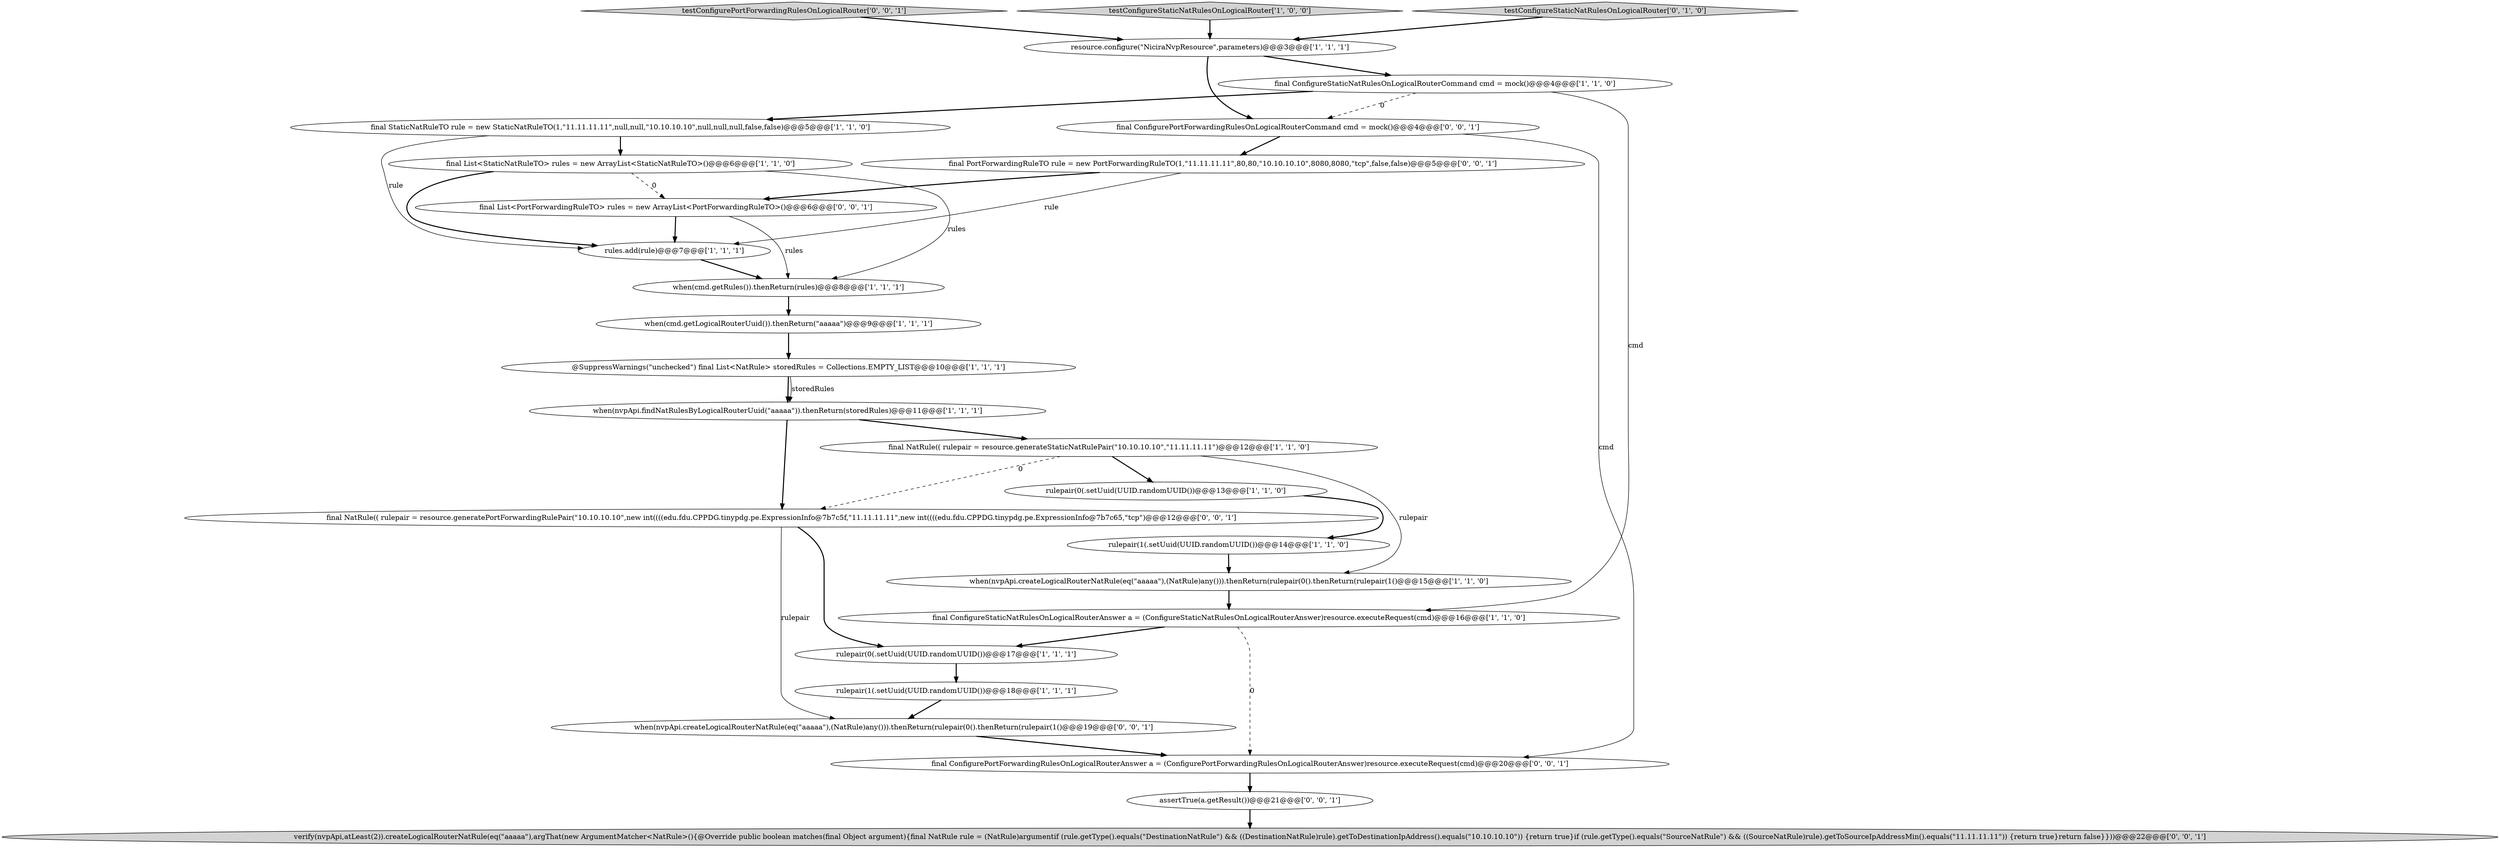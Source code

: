 digraph {
12 [style = filled, label = "when(cmd.getLogicalRouterUuid()).thenReturn(\"aaaaa\")@@@9@@@['1', '1', '1']", fillcolor = white, shape = ellipse image = "AAA0AAABBB1BBB"];
20 [style = filled, label = "final ConfigurePortForwardingRulesOnLogicalRouterCommand cmd = mock()@@@4@@@['0', '0', '1']", fillcolor = white, shape = ellipse image = "AAA0AAABBB3BBB"];
24 [style = filled, label = "testConfigurePortForwardingRulesOnLogicalRouter['0', '0', '1']", fillcolor = lightgray, shape = diamond image = "AAA0AAABBB3BBB"];
14 [style = filled, label = "when(nvpApi.createLogicalRouterNatRule(eq(\"aaaaa\"),(NatRule)any())).thenReturn(rulepair(0().thenReturn(rulepair(1()@@@15@@@['1', '1', '0']", fillcolor = white, shape = ellipse image = "AAA0AAABBB1BBB"];
1 [style = filled, label = "when(cmd.getRules()).thenReturn(rules)@@@8@@@['1', '1', '1']", fillcolor = white, shape = ellipse image = "AAA0AAABBB1BBB"];
0 [style = filled, label = "final StaticNatRuleTO rule = new StaticNatRuleTO(1,\"11.11.11.11\",null,null,\"10.10.10.10\",null,null,null,false,false)@@@5@@@['1', '1', '0']", fillcolor = white, shape = ellipse image = "AAA0AAABBB1BBB"];
13 [style = filled, label = "final List<StaticNatRuleTO> rules = new ArrayList<StaticNatRuleTO>()@@@6@@@['1', '1', '0']", fillcolor = white, shape = ellipse image = "AAA0AAABBB1BBB"];
16 [style = filled, label = "final ConfigureStaticNatRulesOnLogicalRouterCommand cmd = mock()@@@4@@@['1', '1', '0']", fillcolor = white, shape = ellipse image = "AAA0AAABBB1BBB"];
22 [style = filled, label = "final PortForwardingRuleTO rule = new PortForwardingRuleTO(1,\"11.11.11.11\",80,80,\"10.10.10.10\",8080,8080,\"tcp\",false,false)@@@5@@@['0', '0', '1']", fillcolor = white, shape = ellipse image = "AAA0AAABBB3BBB"];
10 [style = filled, label = "final ConfigureStaticNatRulesOnLogicalRouterAnswer a = (ConfigureStaticNatRulesOnLogicalRouterAnswer)resource.executeRequest(cmd)@@@16@@@['1', '1', '0']", fillcolor = white, shape = ellipse image = "AAA0AAABBB1BBB"];
2 [style = filled, label = "resource.configure(\"NiciraNvpResource\",parameters)@@@3@@@['1', '1', '1']", fillcolor = white, shape = ellipse image = "AAA0AAABBB1BBB"];
15 [style = filled, label = "testConfigureStaticNatRulesOnLogicalRouter['1', '0', '0']", fillcolor = lightgray, shape = diamond image = "AAA0AAABBB1BBB"];
11 [style = filled, label = "rulepair(0(.setUuid(UUID.randomUUID())@@@17@@@['1', '1', '1']", fillcolor = white, shape = ellipse image = "AAA0AAABBB1BBB"];
18 [style = filled, label = "final List<PortForwardingRuleTO> rules = new ArrayList<PortForwardingRuleTO>()@@@6@@@['0', '0', '1']", fillcolor = white, shape = ellipse image = "AAA0AAABBB3BBB"];
25 [style = filled, label = "verify(nvpApi,atLeast(2)).createLogicalRouterNatRule(eq(\"aaaaa\"),argThat(new ArgumentMatcher<NatRule>(){@Override public boolean matches(final Object argument){final NatRule rule = (NatRule)argumentif (rule.getType().equals(\"DestinationNatRule\") && ((DestinationNatRule)rule).getToDestinationIpAddress().equals(\"10.10.10.10\")) {return true}if (rule.getType().equals(\"SourceNatRule\") && ((SourceNatRule)rule).getToSourceIpAddressMin().equals(\"11.11.11.11\")) {return true}return false}}))@@@22@@@['0', '0', '1']", fillcolor = lightgray, shape = ellipse image = "AAA0AAABBB3BBB"];
7 [style = filled, label = "rulepair(1(.setUuid(UUID.randomUUID())@@@18@@@['1', '1', '1']", fillcolor = white, shape = ellipse image = "AAA0AAABBB1BBB"];
8 [style = filled, label = "rulepair(1(.setUuid(UUID.randomUUID())@@@14@@@['1', '1', '0']", fillcolor = white, shape = ellipse image = "AAA0AAABBB1BBB"];
5 [style = filled, label = "@SuppressWarnings(\"unchecked\") final List<NatRule> storedRules = Collections.EMPTY_LIST@@@10@@@['1', '1', '1']", fillcolor = white, shape = ellipse image = "AAA0AAABBB1BBB"];
4 [style = filled, label = "final NatRule(( rulepair = resource.generateStaticNatRulePair(\"10.10.10.10\",\"11.11.11.11\")@@@12@@@['1', '1', '0']", fillcolor = white, shape = ellipse image = "AAA0AAABBB1BBB"];
9 [style = filled, label = "rules.add(rule)@@@7@@@['1', '1', '1']", fillcolor = white, shape = ellipse image = "AAA0AAABBB1BBB"];
17 [style = filled, label = "testConfigureStaticNatRulesOnLogicalRouter['0', '1', '0']", fillcolor = lightgray, shape = diamond image = "AAA0AAABBB2BBB"];
21 [style = filled, label = "final NatRule(( rulepair = resource.generatePortForwardingRulePair(\"10.10.10.10\",new int((((edu.fdu.CPPDG.tinypdg.pe.ExpressionInfo@7b7c5f,\"11.11.11.11\",new int((((edu.fdu.CPPDG.tinypdg.pe.ExpressionInfo@7b7c65,\"tcp\")@@@12@@@['0', '0', '1']", fillcolor = white, shape = ellipse image = "AAA0AAABBB3BBB"];
3 [style = filled, label = "rulepair(0(.setUuid(UUID.randomUUID())@@@13@@@['1', '1', '0']", fillcolor = white, shape = ellipse image = "AAA0AAABBB1BBB"];
23 [style = filled, label = "final ConfigurePortForwardingRulesOnLogicalRouterAnswer a = (ConfigurePortForwardingRulesOnLogicalRouterAnswer)resource.executeRequest(cmd)@@@20@@@['0', '0', '1']", fillcolor = white, shape = ellipse image = "AAA0AAABBB3BBB"];
6 [style = filled, label = "when(nvpApi.findNatRulesByLogicalRouterUuid(\"aaaaa\")).thenReturn(storedRules)@@@11@@@['1', '1', '1']", fillcolor = white, shape = ellipse image = "AAA0AAABBB1BBB"];
19 [style = filled, label = "when(nvpApi.createLogicalRouterNatRule(eq(\"aaaaa\"),(NatRule)any())).thenReturn(rulepair(0().thenReturn(rulepair(1()@@@19@@@['0', '0', '1']", fillcolor = white, shape = ellipse image = "AAA0AAABBB3BBB"];
26 [style = filled, label = "assertTrue(a.getResult())@@@21@@@['0', '0', '1']", fillcolor = white, shape = ellipse image = "AAA0AAABBB3BBB"];
21->11 [style = bold, label=""];
16->20 [style = dashed, label="0"];
22->9 [style = solid, label="rule"];
8->14 [style = bold, label=""];
13->18 [style = dashed, label="0"];
6->4 [style = bold, label=""];
4->21 [style = dashed, label="0"];
24->2 [style = bold, label=""];
13->1 [style = solid, label="rules"];
1->12 [style = bold, label=""];
21->19 [style = solid, label="rulepair"];
20->22 [style = bold, label=""];
16->0 [style = bold, label=""];
10->11 [style = bold, label=""];
19->23 [style = bold, label=""];
0->13 [style = bold, label=""];
15->2 [style = bold, label=""];
23->26 [style = bold, label=""];
5->6 [style = solid, label="storedRules"];
11->7 [style = bold, label=""];
6->21 [style = bold, label=""];
26->25 [style = bold, label=""];
12->5 [style = bold, label=""];
18->9 [style = bold, label=""];
16->10 [style = solid, label="cmd"];
2->20 [style = bold, label=""];
18->1 [style = solid, label="rules"];
3->8 [style = bold, label=""];
22->18 [style = bold, label=""];
20->23 [style = solid, label="cmd"];
2->16 [style = bold, label=""];
13->9 [style = bold, label=""];
7->19 [style = bold, label=""];
10->23 [style = dashed, label="0"];
14->10 [style = bold, label=""];
4->14 [style = solid, label="rulepair"];
9->1 [style = bold, label=""];
4->3 [style = bold, label=""];
5->6 [style = bold, label=""];
0->9 [style = solid, label="rule"];
17->2 [style = bold, label=""];
}
